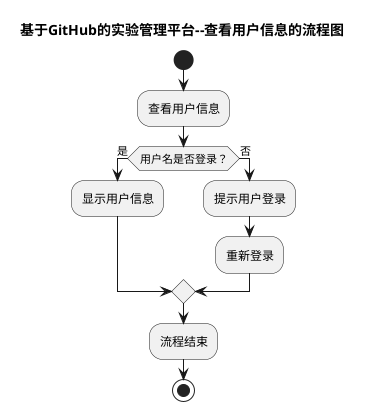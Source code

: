 @startuml
title 基于GitHub的实验管理平台--查看用户信息的流程图
start
:查看用户信息;
if(用户名是否登录？) then(是)
    :显示用户信息;
else(否)
    :提示用户登录;
    :重新登录;
endif;
:流程结束;
stop;
@enduml